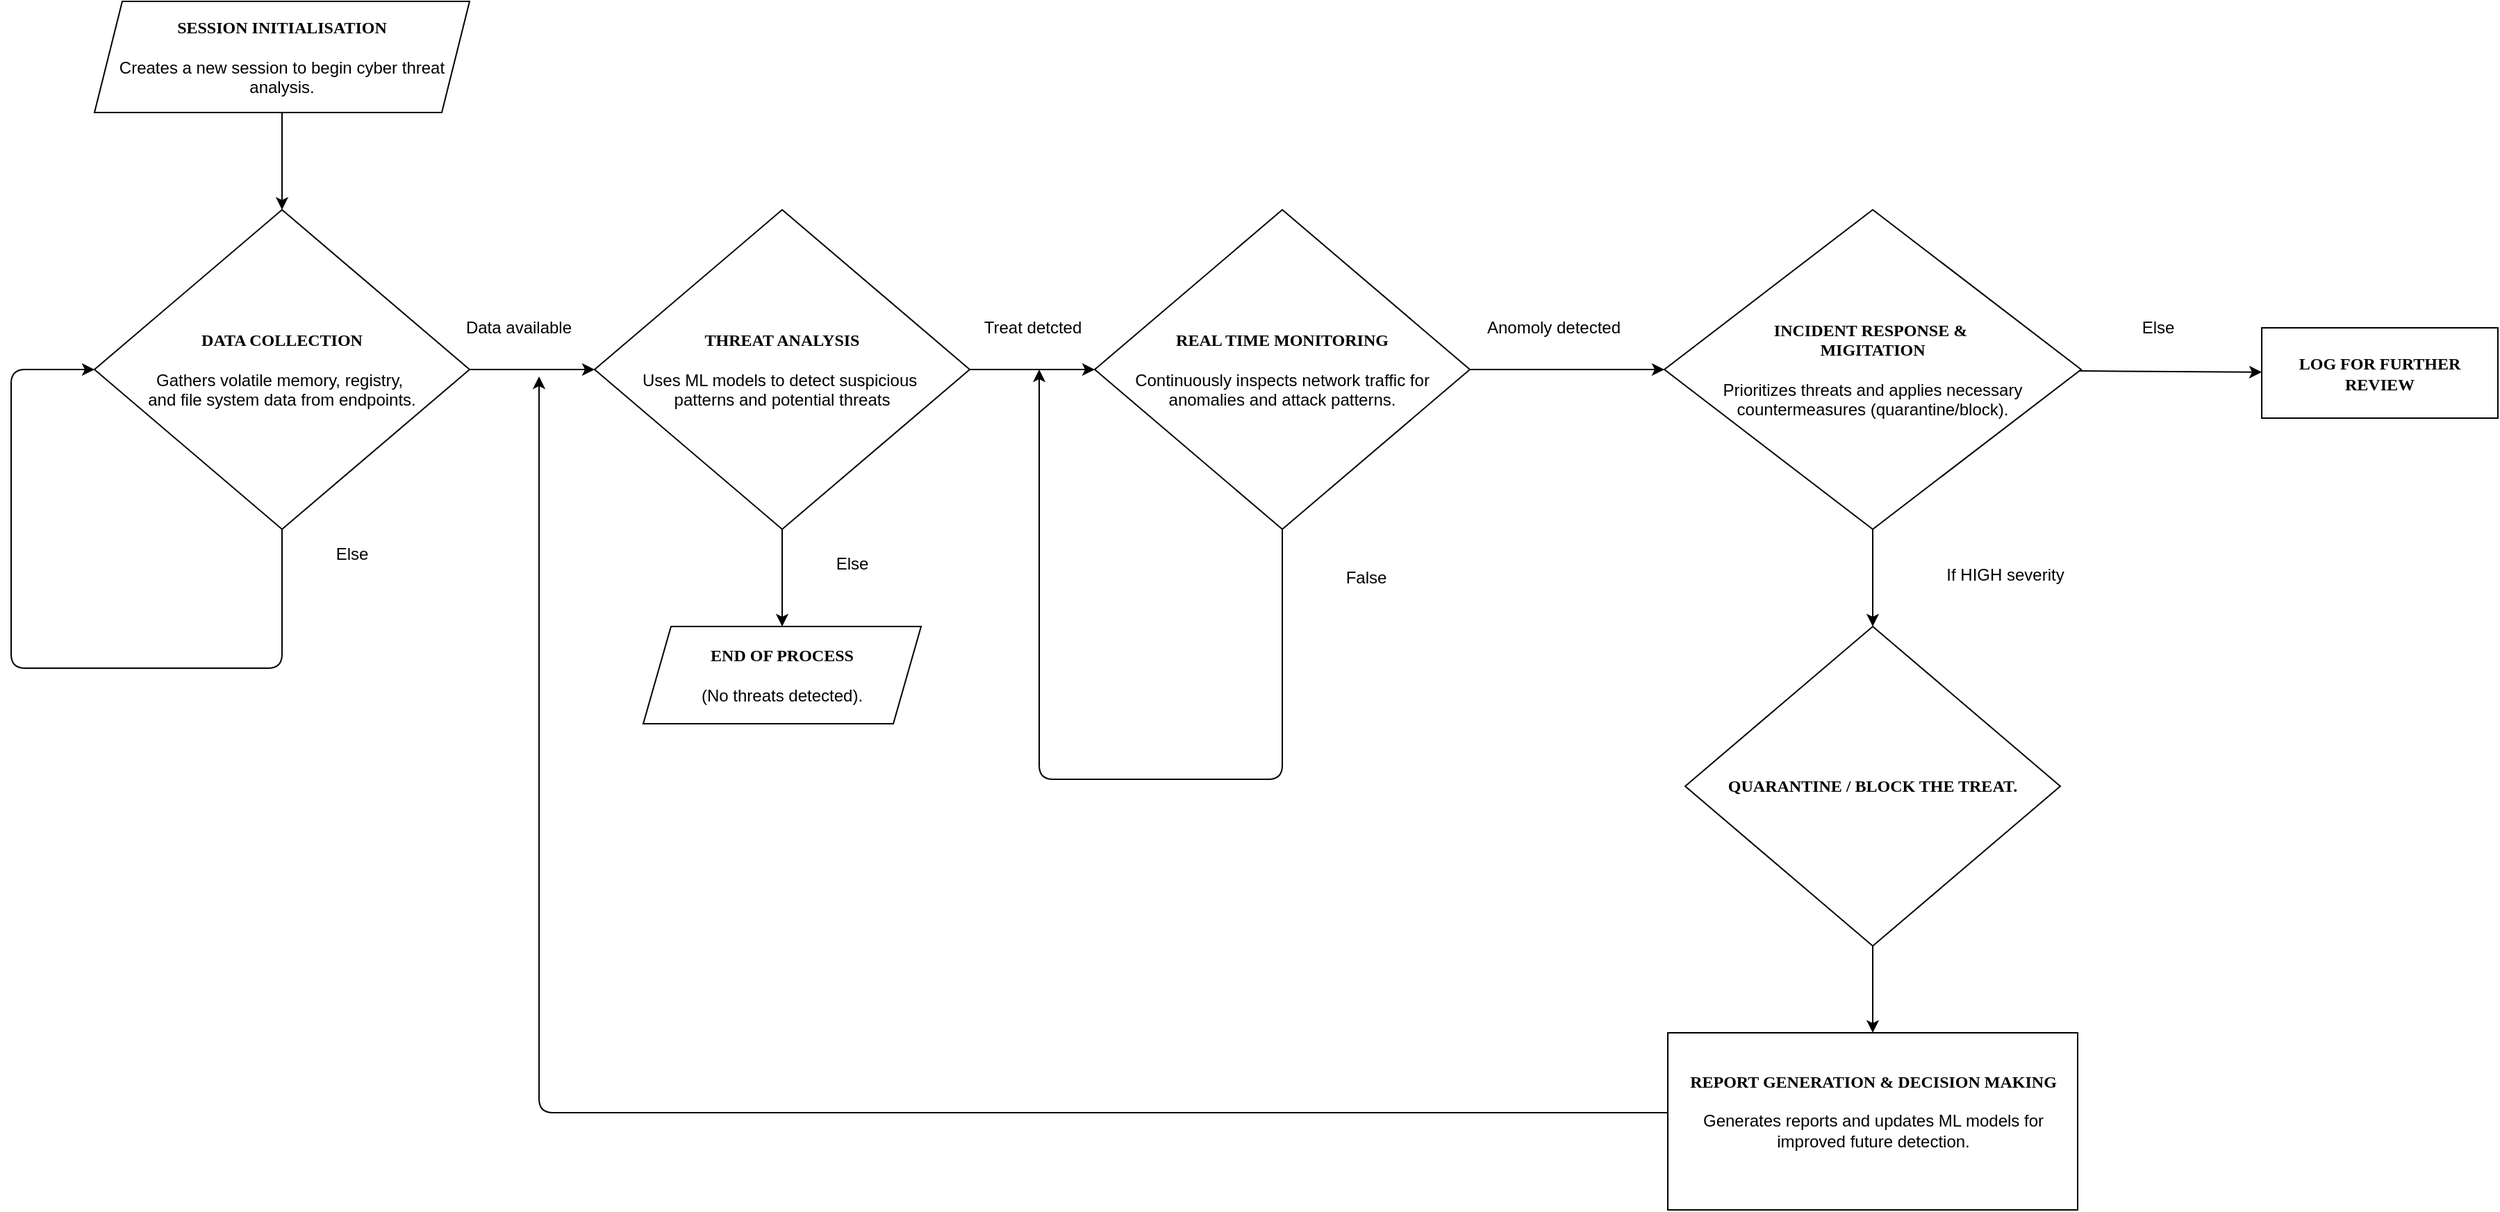 <mxfile>
    <diagram id="quf1Y7WHzjLNQyIfwjUy" name="Page-1">
        <mxGraphModel dx="3105" dy="1188" grid="1" gridSize="10" guides="1" tooltips="1" connect="1" arrows="1" fold="1" page="1" pageScale="1" pageWidth="850" pageHeight="1100" math="0" shadow="0">
            <root>
                <mxCell id="0"/>
                <mxCell id="1" parent="0"/>
                <mxCell id="13" value="" style="edgeStyle=none;html=1;" edge="1" parent="1" source="2" target="12">
                    <mxGeometry relative="1" as="geometry"/>
                </mxCell>
                <mxCell id="2" value="&lt;div&gt;&lt;b&gt;&lt;font face=&quot;Times New Roman&quot;&gt;SESSION INITIALISATION&lt;/font&gt;&lt;/b&gt;&lt;/div&gt;&lt;div&gt;&lt;span style=&quot;background-color: transparent;&quot;&gt;&lt;br&gt;&lt;/span&gt;&lt;/div&gt;&lt;div&gt;&lt;span style=&quot;background-color: transparent;&quot;&gt;Creates a new session to begin cyber threat analysis.&lt;/span&gt;&lt;/div&gt;" style="shape=parallelogram;perimeter=parallelogramPerimeter;whiteSpace=wrap;html=1;fixedSize=1;align=center;" vertex="1" parent="1">
                    <mxGeometry x="180" y="40" width="270" height="80" as="geometry"/>
                </mxCell>
                <mxCell id="8" value="" style="edgeStyle=none;html=1;" edge="1" parent="1">
                    <mxGeometry relative="1" as="geometry">
                        <mxPoint x="315" y="280" as="sourcePoint"/>
                        <mxPoint x="315" y="360" as="targetPoint"/>
                    </mxGeometry>
                </mxCell>
                <mxCell id="16" value="" style="edgeStyle=none;html=1;" edge="1" parent="1" source="12" target="14">
                    <mxGeometry relative="1" as="geometry"/>
                </mxCell>
                <mxCell id="12" value="&lt;font style=&quot;scrollbar-color: light-dark(#e2e2e2, #4b4b4b)&lt;br/&gt;&#x9;&#x9;&#x9;&#x9;&#x9;light-dark(#fbfbfb, var(--dark-panel-color));&quot; face=&quot;Times New Roman&quot;&gt;&lt;b style=&quot;scrollbar-color: light-dark(#e2e2e2, #4b4b4b)&lt;br/&gt;&#x9;&#x9;&#x9;&#x9;&#x9;light-dark(#fbfbfb, var(--dark-panel-color));&quot;&gt;DATA COLLECTION&lt;/b&gt;&lt;/font&gt;&lt;div&gt;&lt;font style=&quot;scrollbar-color: light-dark(#e2e2e2, #4b4b4b)&lt;br/&gt;&#x9;&#x9;&#x9;&#x9;&#x9;light-dark(#fbfbfb, var(--dark-panel-color));&quot; face=&quot;Times New Roman&quot;&gt;&lt;b style=&quot;scrollbar-color: light-dark(#e2e2e2, #4b4b4b)&lt;br/&gt;&#x9;&#x9;&#x9;&#x9;&#x9;light-dark(#fbfbfb, var(--dark-panel-color));&quot;&gt;&lt;br&gt;&lt;/b&gt;&lt;/font&gt;&lt;/div&gt;&lt;div&gt;&lt;div&gt;&lt;font face=&quot;Helvetica&quot; style=&quot;scrollbar-color: light-dark(#e2e2e2, #4b4b4b)&lt;br/&gt;&#x9;&#x9;&#x9;&#x9;&#x9;light-dark(#fbfbfb, var(--dark-panel-color));&quot;&gt;&lt;span style=&quot;scrollbar-color: light-dark(#e2e2e2, #4b4b4b)&lt;br/&gt;&#x9;&#x9;&#x9;&#x9;&#x9;light-dark(#fbfbfb, var(--dark-panel-color));&quot;&gt;Gathers volatile memory, registry,&amp;nbsp;&lt;/span&gt;&lt;/font&gt;&lt;/div&gt;&lt;div&gt;&lt;font style=&quot;scrollbar-color: light-dark(#e2e2e2, #4b4b4b)&lt;br/&gt;&#x9;&#x9;&#x9;&#x9;&#x9;light-dark(#fbfbfb, var(--dark-panel-color));&quot;&gt;&lt;span style=&quot;scrollbar-color: light-dark(#e2e2e2, #4b4b4b)&lt;br/&gt;&#x9;&#x9;&#x9;&#x9;&#x9;light-dark(#fbfbfb, var(--dark-panel-color));&quot;&gt;&lt;font face=&quot;Helvetica&quot;&gt;and file system data from endpoints.&lt;/font&gt;&lt;br&gt;&lt;/span&gt;&lt;/font&gt;&lt;/div&gt;&lt;/div&gt;" style="rhombus;whiteSpace=wrap;html=1;" vertex="1" parent="1">
                    <mxGeometry x="180" y="190" width="270" height="230" as="geometry"/>
                </mxCell>
                <mxCell id="24" value="" style="edgeStyle=none;html=1;" edge="1" parent="1" source="14" target="23">
                    <mxGeometry relative="1" as="geometry"/>
                </mxCell>
                <mxCell id="30" value="" style="edgeStyle=none;html=1;" edge="1" parent="1" source="14" target="29">
                    <mxGeometry relative="1" as="geometry"/>
                </mxCell>
                <mxCell id="14" value="&lt;font face=&quot;Times New Roman&quot;&gt;&lt;b&gt;THREAT ANALYSIS&lt;/b&gt;&lt;/font&gt;&lt;br&gt;&lt;div&gt;&lt;font style=&quot;scrollbar-color: light-dark(#e2e2e2, #4b4b4b)&lt;br/&gt;&#x9;&#x9;&#x9;&#x9;&#x9;light-dark(#fbfbfb, var(--dark-panel-color));&quot; face=&quot;Times New Roman&quot;&gt;&lt;b style=&quot;scrollbar-color: light-dark(#e2e2e2, #4b4b4b)&lt;br/&gt;&#x9;&#x9;&#x9;&#x9;&#x9;light-dark(#fbfbfb, var(--dark-panel-color));&quot;&gt;&lt;br&gt;&lt;/b&gt;&lt;/font&gt;&lt;/div&gt;&lt;div&gt;&lt;div&gt;Uses ML models to detect suspicious&amp;nbsp;&lt;/div&gt;&lt;div&gt;patterns and potential threats&lt;br&gt;&lt;/div&gt;&lt;/div&gt;" style="rhombus;whiteSpace=wrap;html=1;" vertex="1" parent="1">
                    <mxGeometry x="540" y="190" width="270" height="230" as="geometry"/>
                </mxCell>
                <mxCell id="18" value="Data available" style="text;html=1;align=center;verticalAlign=middle;resizable=0;points=[];autosize=1;strokeColor=none;fillColor=none;" vertex="1" parent="1">
                    <mxGeometry x="435" y="260" width="100" height="30" as="geometry"/>
                </mxCell>
                <mxCell id="19" value="" style="endArrow=classic;html=1;exitX=0.5;exitY=1;exitDx=0;exitDy=0;entryX=0;entryY=0.5;entryDx=0;entryDy=0;" edge="1" parent="1" source="12" target="12">
                    <mxGeometry width="50" height="50" relative="1" as="geometry">
                        <mxPoint x="560" y="320" as="sourcePoint"/>
                        <mxPoint x="120" y="300" as="targetPoint"/>
                        <Array as="points">
                            <mxPoint x="315" y="520"/>
                            <mxPoint x="230" y="520"/>
                            <mxPoint x="120" y="520"/>
                            <mxPoint x="120" y="305"/>
                        </Array>
                    </mxGeometry>
                </mxCell>
                <mxCell id="20" value="Else&lt;div&gt;&lt;br&gt;&lt;/div&gt;" style="text;html=1;align=center;verticalAlign=middle;resizable=0;points=[];autosize=1;strokeColor=none;fillColor=none;" vertex="1" parent="1">
                    <mxGeometry x="340" y="425" width="50" height="40" as="geometry"/>
                </mxCell>
                <mxCell id="21" value="Treat detcted" style="text;html=1;align=center;verticalAlign=middle;resizable=0;points=[];autosize=1;strokeColor=none;fillColor=none;" vertex="1" parent="1">
                    <mxGeometry x="810" y="260" width="90" height="30" as="geometry"/>
                </mxCell>
                <mxCell id="26" value="" style="edgeStyle=none;html=1;exitX=1;exitY=0.5;exitDx=0;exitDy=0;" edge="1" parent="1" source="23" target="25">
                    <mxGeometry relative="1" as="geometry"/>
                </mxCell>
                <mxCell id="23" value="&lt;div&gt;&lt;font face=&quot;Times New Roman&quot;&gt;&lt;b&gt;REAL TIME MONITORING&lt;/b&gt;&lt;/font&gt;&lt;/div&gt;&lt;div&gt;&lt;br&gt;&lt;/div&gt;&lt;div&gt;Continuously inspects network traffic for anomalies and attack patterns.&lt;br&gt;&lt;/div&gt;" style="rhombus;whiteSpace=wrap;html=1;" vertex="1" parent="1">
                    <mxGeometry x="900" y="190" width="270" height="230" as="geometry"/>
                </mxCell>
                <mxCell id="39" value="" style="edgeStyle=none;html=1;" edge="1" parent="1" source="25" target="37">
                    <mxGeometry relative="1" as="geometry"/>
                </mxCell>
                <mxCell id="44" value="" style="edgeStyle=none;html=1;" edge="1" parent="1" source="25" target="43">
                    <mxGeometry relative="1" as="geometry"/>
                </mxCell>
                <mxCell id="25" value="&lt;div&gt;&lt;font face=&quot;Times New Roman&quot;&gt;&lt;b&gt;INCIDENT RESPONSE &amp;amp;&amp;nbsp;&lt;/b&gt;&lt;/font&gt;&lt;/div&gt;&lt;div&gt;&lt;font face=&quot;Times New Roman&quot;&gt;&lt;b&gt;MIGITATION&lt;/b&gt;&lt;/font&gt;&lt;/div&gt;&lt;div&gt;&lt;br&gt;&lt;/div&gt;&lt;div&gt;Prioritizes threats and applies necessary countermeasures (quarantine/block).&lt;br&gt;&lt;/div&gt;" style="rhombus;whiteSpace=wrap;html=1;" vertex="1" parent="1">
                    <mxGeometry x="1310" y="190" width="300" height="230" as="geometry"/>
                </mxCell>
                <mxCell id="27" value="Anomoly detected" style="text;html=1;align=center;verticalAlign=middle;resizable=0;points=[];autosize=1;strokeColor=none;fillColor=none;" vertex="1" parent="1">
                    <mxGeometry x="1170" y="260" width="120" height="30" as="geometry"/>
                </mxCell>
                <mxCell id="29" value="&lt;div&gt;&lt;font face=&quot;Times New Roman&quot;&gt;&lt;b&gt;END OF PROCESS&lt;/b&gt;&lt;/font&gt;&lt;/div&gt;&lt;div&gt;&lt;font face=&quot;Times New Roman&quot;&gt;&lt;b&gt;&lt;br&gt;&lt;/b&gt;&lt;/font&gt;&lt;/div&gt;&lt;div&gt;&lt;span style=&quot;background-color: transparent;&quot;&gt;(No threats detected).&lt;/span&gt;&lt;/div&gt;" style="shape=parallelogram;perimeter=parallelogramPerimeter;whiteSpace=wrap;html=1;fixedSize=1;" vertex="1" parent="1">
                    <mxGeometry x="575" y="490" width="200" height="70" as="geometry"/>
                </mxCell>
                <mxCell id="31" value="Else" style="text;html=1;align=center;verticalAlign=middle;resizable=0;points=[];autosize=1;strokeColor=none;fillColor=none;" vertex="1" parent="1">
                    <mxGeometry x="700" y="430" width="50" height="30" as="geometry"/>
                </mxCell>
                <mxCell id="32" value="" style="endArrow=classic;html=1;exitX=0.5;exitY=1;exitDx=0;exitDy=0;entryX=0;entryY=0.5;entryDx=0;entryDy=0;" edge="1" parent="1" source="23">
                    <mxGeometry width="50" height="50" relative="1" as="geometry">
                        <mxPoint x="1355" y="420" as="sourcePoint"/>
                        <mxPoint x="860" y="305" as="targetPoint"/>
                        <Array as="points">
                            <mxPoint x="1035" y="600"/>
                            <mxPoint x="960" y="600"/>
                            <mxPoint x="860" y="600"/>
                        </Array>
                    </mxGeometry>
                </mxCell>
                <mxCell id="34" value="False" style="text;html=1;align=center;verticalAlign=middle;resizable=0;points=[];autosize=1;strokeColor=none;fillColor=none;" vertex="1" parent="1">
                    <mxGeometry x="1070" y="440" width="50" height="30" as="geometry"/>
                </mxCell>
                <mxCell id="46" value="" style="edgeStyle=none;html=1;" edge="1" parent="1" source="37" target="45">
                    <mxGeometry relative="1" as="geometry"/>
                </mxCell>
                <mxCell id="37" value="&lt;div&gt;&lt;b&gt;&lt;font face=&quot;Times New Roman&quot;&gt;QUARANTINE / BLOCK THE TREAT.&lt;/font&gt;&lt;/b&gt;&lt;br&gt;&lt;/div&gt;" style="rhombus;whiteSpace=wrap;html=1;" vertex="1" parent="1">
                    <mxGeometry x="1325" y="490" width="270" height="230" as="geometry"/>
                </mxCell>
                <mxCell id="40" value="If HIGH severity&lt;div&gt;&lt;br&gt;&lt;/div&gt;" style="text;html=1;align=center;verticalAlign=middle;resizable=0;points=[];autosize=1;strokeColor=none;fillColor=none;" vertex="1" parent="1">
                    <mxGeometry x="1500" y="440" width="110" height="40" as="geometry"/>
                </mxCell>
                <mxCell id="42" value="Else" style="text;html=1;align=center;verticalAlign=middle;resizable=0;points=[];autosize=1;strokeColor=none;fillColor=none;" vertex="1" parent="1">
                    <mxGeometry x="1640" y="260" width="50" height="30" as="geometry"/>
                </mxCell>
                <mxCell id="43" value="&lt;font face=&quot;Times New Roman&quot;&gt;&lt;b&gt;LOG FOR FURTHER REVIEW&lt;/b&gt;&lt;/font&gt;" style="rounded=0;whiteSpace=wrap;html=1;" vertex="1" parent="1">
                    <mxGeometry x="1740" y="275" width="170" height="65" as="geometry"/>
                </mxCell>
                <mxCell id="45" value="&lt;font face=&quot;Times New Roman&quot;&gt;&lt;b&gt;REPORT GENERATION &amp;amp; DECISION MAKING&lt;/b&gt;&lt;/font&gt;&lt;div&gt;&lt;font face=&quot;Times New Roman&quot;&gt;&lt;b&gt;&lt;br&gt;&lt;/b&gt;&lt;/font&gt;&lt;div&gt;Generates reports and updates ML models for improved future detection.&lt;font face=&quot;Times New Roman&quot;&gt;&lt;b&gt;&lt;br&gt;&lt;/b&gt;&lt;/font&gt;&lt;/div&gt;&lt;div&gt;&lt;font face=&quot;Times New Roman&quot;&gt;&lt;b&gt;&lt;br&gt;&lt;/b&gt;&lt;/font&gt;&lt;/div&gt;&lt;/div&gt;" style="rounded=0;whiteSpace=wrap;html=1;" vertex="1" parent="1">
                    <mxGeometry x="1312.5" y="782.5" width="295" height="127.5" as="geometry"/>
                </mxCell>
                <mxCell id="57" value="" style="endArrow=classic;html=1;" edge="1" parent="1">
                    <mxGeometry width="50" height="50" relative="1" as="geometry">
                        <mxPoint x="1313" y="840" as="sourcePoint"/>
                        <mxPoint x="500" y="310" as="targetPoint"/>
                        <Array as="points">
                            <mxPoint x="500" y="840"/>
                        </Array>
                    </mxGeometry>
                </mxCell>
            </root>
        </mxGraphModel>
    </diagram>
</mxfile>